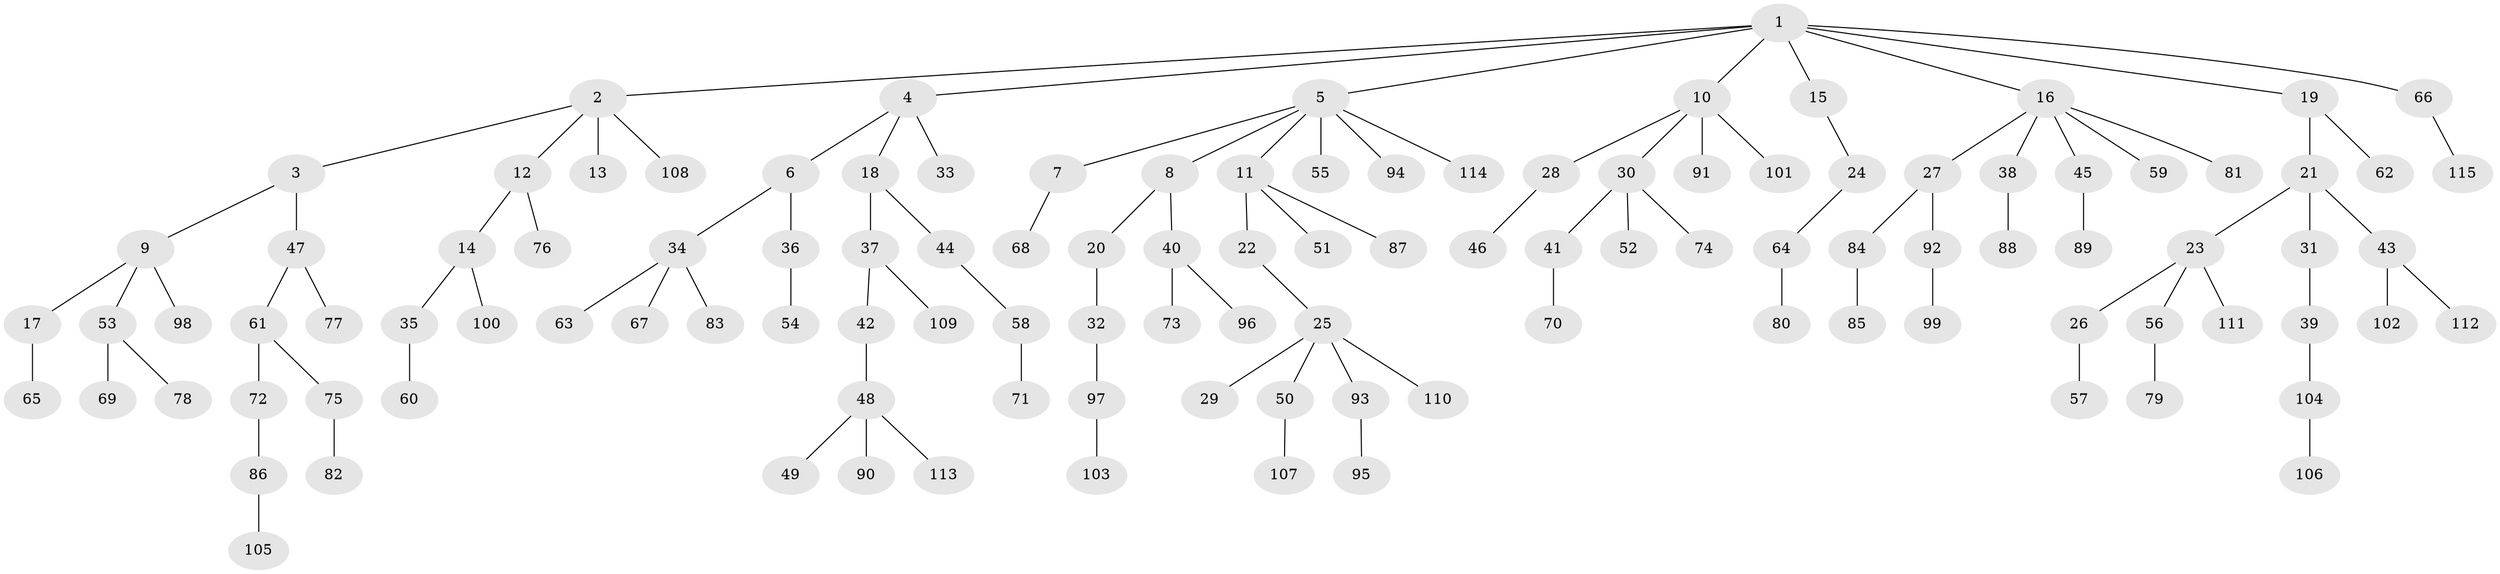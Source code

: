 // Generated by graph-tools (version 1.1) at 2025/15/03/09/25 04:15:31]
// undirected, 115 vertices, 114 edges
graph export_dot {
graph [start="1"]
  node [color=gray90,style=filled];
  1;
  2;
  3;
  4;
  5;
  6;
  7;
  8;
  9;
  10;
  11;
  12;
  13;
  14;
  15;
  16;
  17;
  18;
  19;
  20;
  21;
  22;
  23;
  24;
  25;
  26;
  27;
  28;
  29;
  30;
  31;
  32;
  33;
  34;
  35;
  36;
  37;
  38;
  39;
  40;
  41;
  42;
  43;
  44;
  45;
  46;
  47;
  48;
  49;
  50;
  51;
  52;
  53;
  54;
  55;
  56;
  57;
  58;
  59;
  60;
  61;
  62;
  63;
  64;
  65;
  66;
  67;
  68;
  69;
  70;
  71;
  72;
  73;
  74;
  75;
  76;
  77;
  78;
  79;
  80;
  81;
  82;
  83;
  84;
  85;
  86;
  87;
  88;
  89;
  90;
  91;
  92;
  93;
  94;
  95;
  96;
  97;
  98;
  99;
  100;
  101;
  102;
  103;
  104;
  105;
  106;
  107;
  108;
  109;
  110;
  111;
  112;
  113;
  114;
  115;
  1 -- 2;
  1 -- 4;
  1 -- 5;
  1 -- 10;
  1 -- 15;
  1 -- 16;
  1 -- 19;
  1 -- 66;
  2 -- 3;
  2 -- 12;
  2 -- 13;
  2 -- 108;
  3 -- 9;
  3 -- 47;
  4 -- 6;
  4 -- 18;
  4 -- 33;
  5 -- 7;
  5 -- 8;
  5 -- 11;
  5 -- 55;
  5 -- 94;
  5 -- 114;
  6 -- 34;
  6 -- 36;
  7 -- 68;
  8 -- 20;
  8 -- 40;
  9 -- 17;
  9 -- 53;
  9 -- 98;
  10 -- 28;
  10 -- 30;
  10 -- 91;
  10 -- 101;
  11 -- 22;
  11 -- 51;
  11 -- 87;
  12 -- 14;
  12 -- 76;
  14 -- 35;
  14 -- 100;
  15 -- 24;
  16 -- 27;
  16 -- 38;
  16 -- 45;
  16 -- 59;
  16 -- 81;
  17 -- 65;
  18 -- 37;
  18 -- 44;
  19 -- 21;
  19 -- 62;
  20 -- 32;
  21 -- 23;
  21 -- 31;
  21 -- 43;
  22 -- 25;
  23 -- 26;
  23 -- 56;
  23 -- 111;
  24 -- 64;
  25 -- 29;
  25 -- 50;
  25 -- 93;
  25 -- 110;
  26 -- 57;
  27 -- 84;
  27 -- 92;
  28 -- 46;
  30 -- 41;
  30 -- 52;
  30 -- 74;
  31 -- 39;
  32 -- 97;
  34 -- 63;
  34 -- 67;
  34 -- 83;
  35 -- 60;
  36 -- 54;
  37 -- 42;
  37 -- 109;
  38 -- 88;
  39 -- 104;
  40 -- 73;
  40 -- 96;
  41 -- 70;
  42 -- 48;
  43 -- 102;
  43 -- 112;
  44 -- 58;
  45 -- 89;
  47 -- 61;
  47 -- 77;
  48 -- 49;
  48 -- 90;
  48 -- 113;
  50 -- 107;
  53 -- 69;
  53 -- 78;
  56 -- 79;
  58 -- 71;
  61 -- 72;
  61 -- 75;
  64 -- 80;
  66 -- 115;
  72 -- 86;
  75 -- 82;
  84 -- 85;
  86 -- 105;
  92 -- 99;
  93 -- 95;
  97 -- 103;
  104 -- 106;
}
